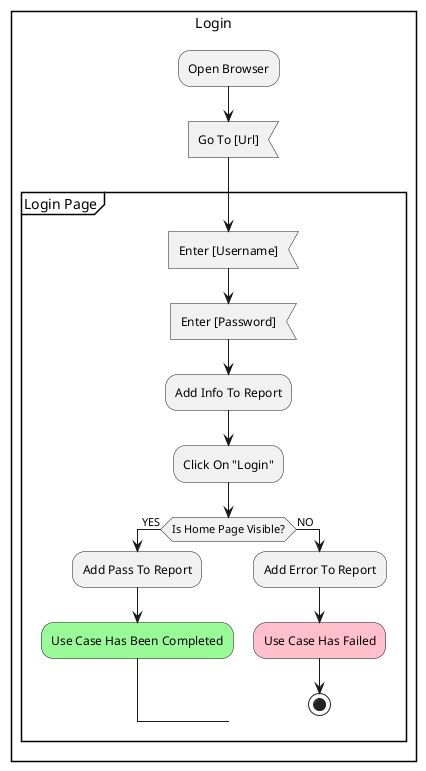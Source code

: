 @startuml LOGIN_E2E
rectangle "Login" {
    :Open Browser;
    :Go To [Url]; <<input>>
    partition "Login Page" {
        :Enter [Username]; <<input>>
        :Enter [Password]; <<input>>
        :Add Info To Report;
        :Click On "Login";
        if (Is Home Page Visible?) then (YES)
            :Add Pass To Report;
            #palegreen:Use Case Has Been Completed;
        else (NO)
            :Add Error To Report;
            #pink:Use Case Has Failed;
            stop
        endif
    }
}
@enduml 